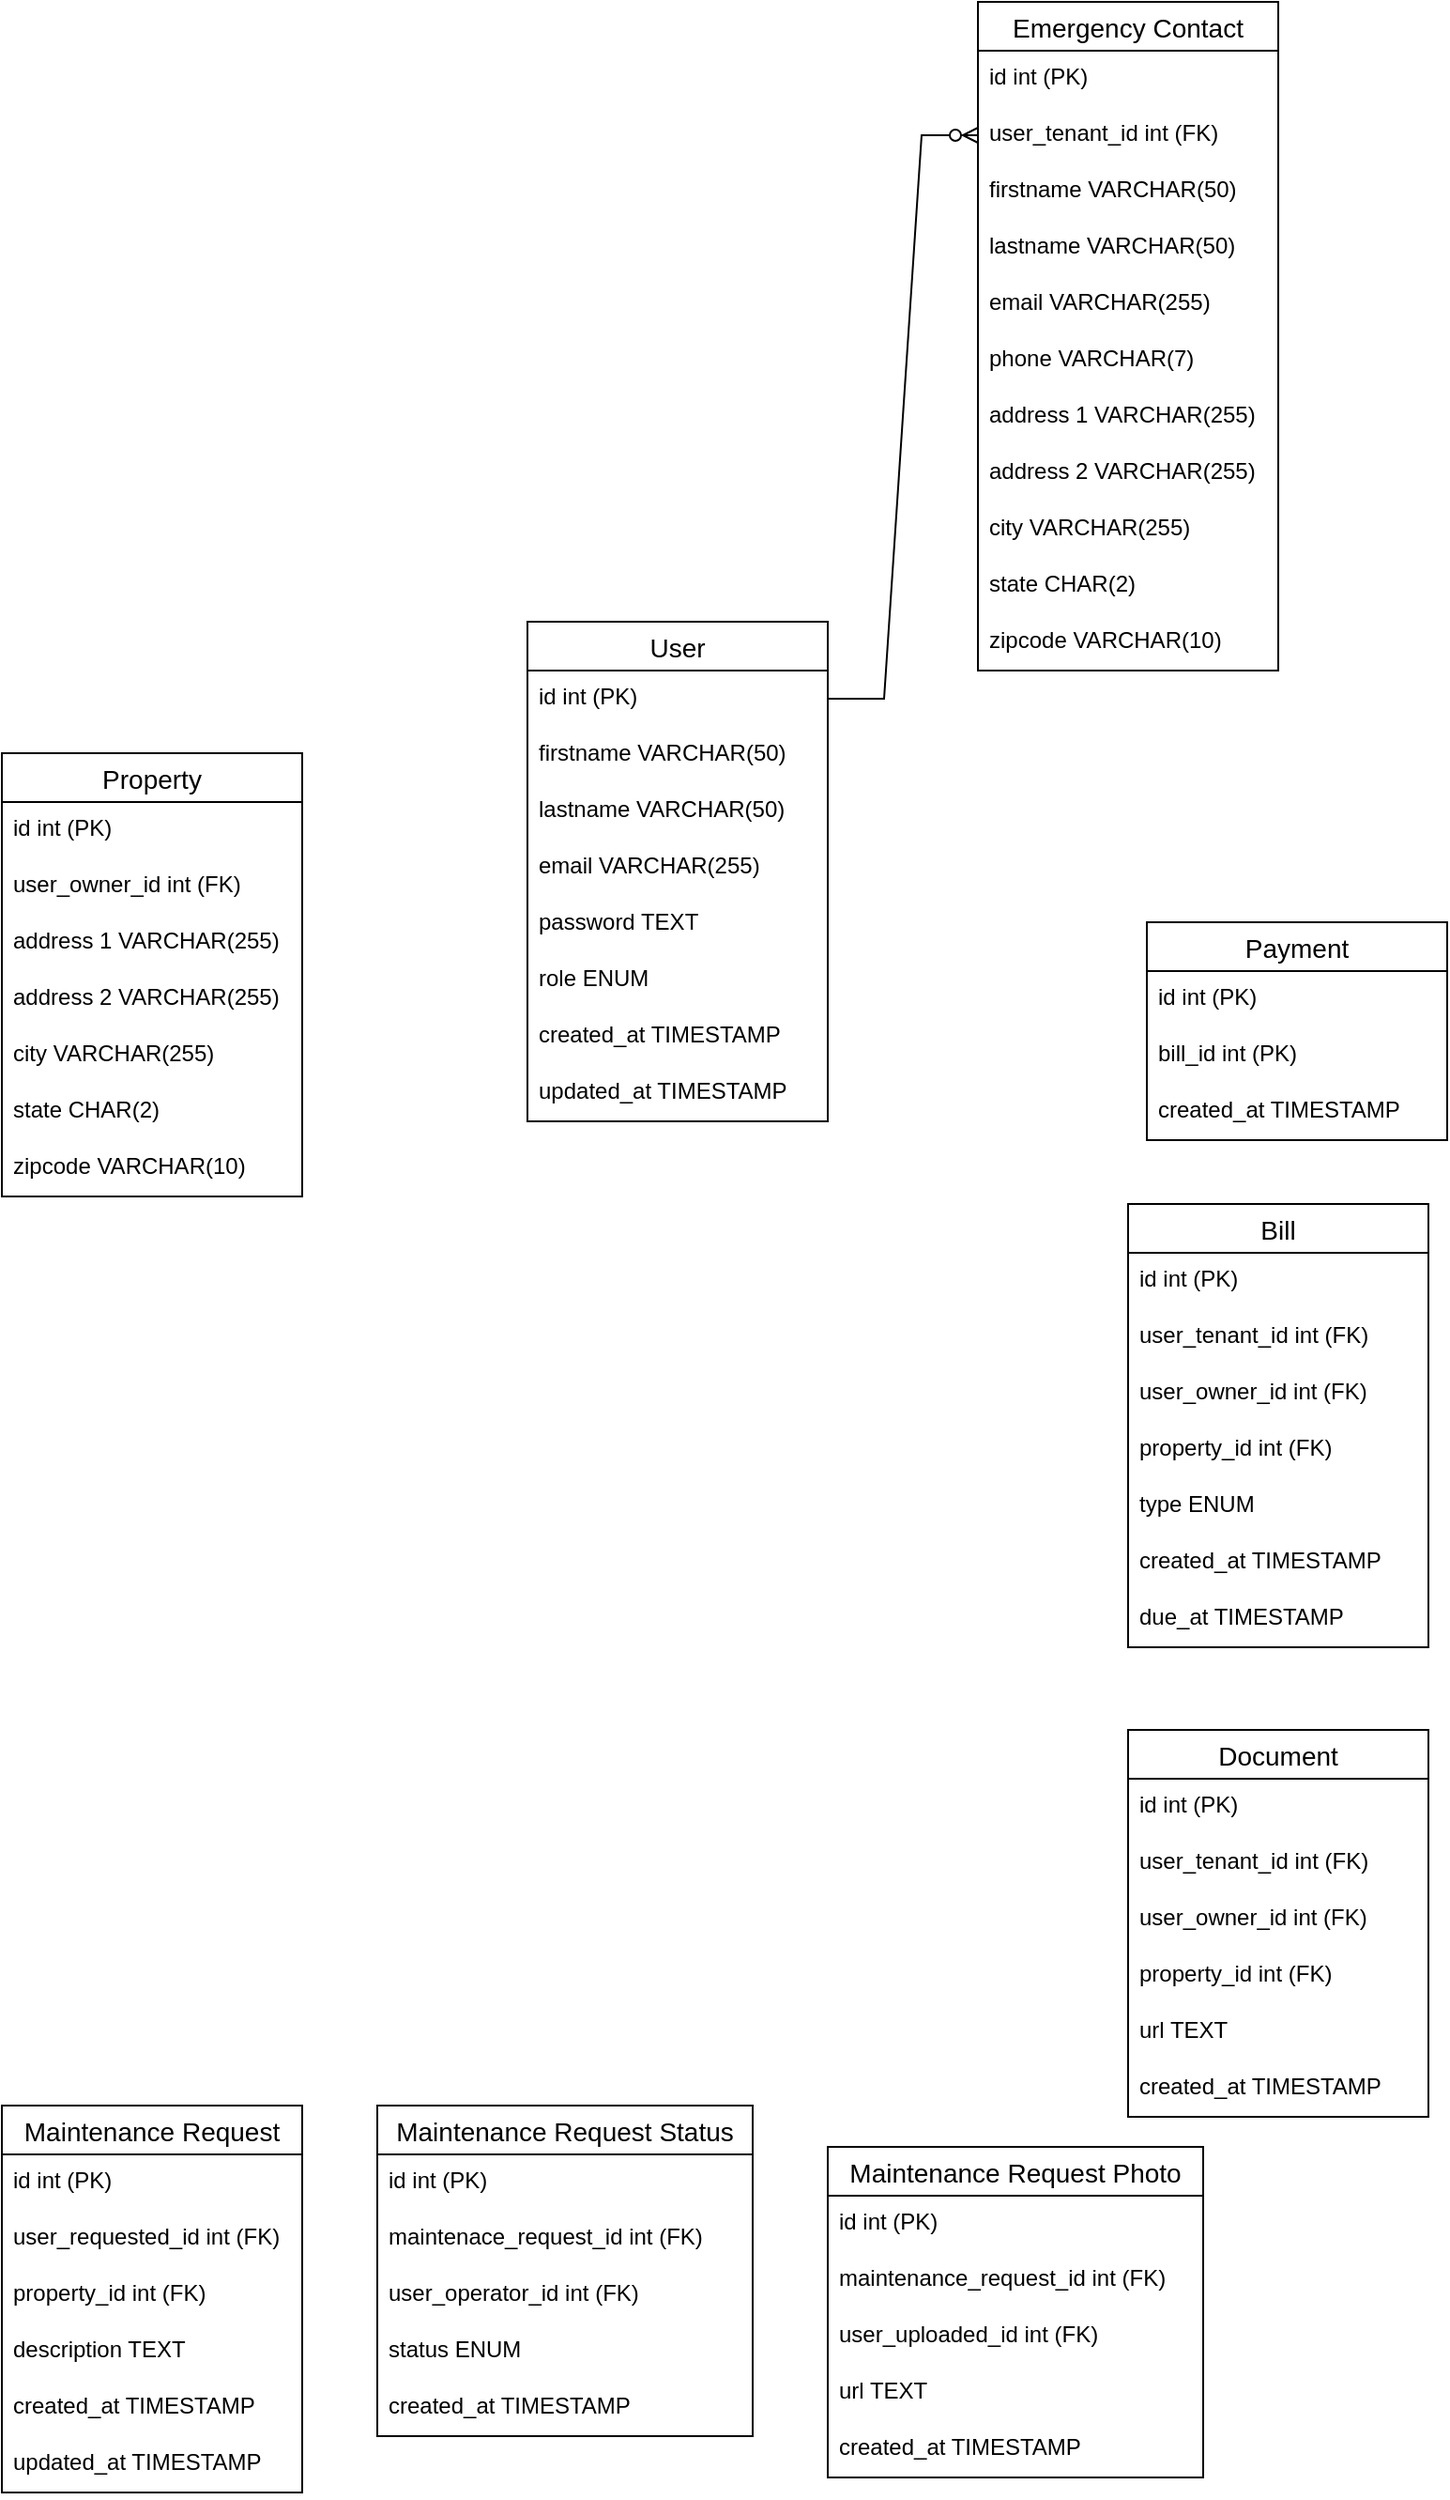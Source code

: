<mxfile version="26.0.16">
  <diagram name="Page-1" id="dDyZ5hITTit1yENBN7Pa">
    <mxGraphModel grid="1" page="1" gridSize="10" guides="1" tooltips="1" connect="1" arrows="1" fold="1" pageScale="1" pageWidth="850" pageHeight="1100" math="0" shadow="0">
      <root>
        <mxCell id="0" />
        <mxCell id="1" parent="0" />
        <mxCell id="JdG8NvkZSWpxvbeJYt1V-14" value="User" style="swimlane;fontStyle=0;childLayout=stackLayout;horizontal=1;startSize=26;horizontalStack=0;resizeParent=1;resizeParentMax=0;resizeLast=0;collapsible=1;marginBottom=0;align=center;fontSize=14;swimlaneFillColor=default;" vertex="1" parent="1">
          <mxGeometry x="320" y="-350" width="160" height="266" as="geometry" />
        </mxCell>
        <mxCell id="JdG8NvkZSWpxvbeJYt1V-15" value="id int (PK)" style="text;strokeColor=none;fillColor=none;spacingLeft=4;spacingRight=4;overflow=hidden;rotatable=0;points=[[0,0.5],[1,0.5]];portConstraint=eastwest;fontSize=12;whiteSpace=wrap;html=1;" vertex="1" parent="JdG8NvkZSWpxvbeJYt1V-14">
          <mxGeometry y="26" width="160" height="30" as="geometry" />
        </mxCell>
        <mxCell id="JdG8NvkZSWpxvbeJYt1V-16" value="firstname VARCHAR(50)" style="text;strokeColor=none;fillColor=none;spacingLeft=4;spacingRight=4;overflow=hidden;rotatable=0;points=[[0,0.5],[1,0.5]];portConstraint=eastwest;fontSize=12;whiteSpace=wrap;html=1;" vertex="1" parent="JdG8NvkZSWpxvbeJYt1V-14">
          <mxGeometry y="56" width="160" height="30" as="geometry" />
        </mxCell>
        <mxCell id="JdG8NvkZSWpxvbeJYt1V-17" value="lastname VARCHAR(50)" style="text;strokeColor=none;fillColor=none;spacingLeft=4;spacingRight=4;overflow=hidden;rotatable=0;points=[[0,0.5],[1,0.5]];portConstraint=eastwest;fontSize=12;whiteSpace=wrap;html=1;" vertex="1" parent="JdG8NvkZSWpxvbeJYt1V-14">
          <mxGeometry y="86" width="160" height="30" as="geometry" />
        </mxCell>
        <mxCell id="JdG8NvkZSWpxvbeJYt1V-19" value="email VARCHAR(255)&amp;nbsp;" style="text;strokeColor=none;fillColor=none;spacingLeft=4;spacingRight=4;overflow=hidden;rotatable=0;points=[[0,0.5],[1,0.5]];portConstraint=eastwest;fontSize=12;whiteSpace=wrap;html=1;" vertex="1" parent="JdG8NvkZSWpxvbeJYt1V-14">
          <mxGeometry y="116" width="160" height="30" as="geometry" />
        </mxCell>
        <mxCell id="JdG8NvkZSWpxvbeJYt1V-20" value="password TEXT" style="text;strokeColor=none;fillColor=none;spacingLeft=4;spacingRight=4;overflow=hidden;rotatable=0;points=[[0,0.5],[1,0.5]];portConstraint=eastwest;fontSize=12;whiteSpace=wrap;html=1;" vertex="1" parent="JdG8NvkZSWpxvbeJYt1V-14">
          <mxGeometry y="146" width="160" height="30" as="geometry" />
        </mxCell>
        <mxCell id="JdG8NvkZSWpxvbeJYt1V-21" value="role ENUM" style="text;strokeColor=none;fillColor=none;spacingLeft=4;spacingRight=4;overflow=hidden;rotatable=0;points=[[0,0.5],[1,0.5]];portConstraint=eastwest;fontSize=12;whiteSpace=wrap;html=1;" vertex="1" parent="JdG8NvkZSWpxvbeJYt1V-14">
          <mxGeometry y="176" width="160" height="30" as="geometry" />
        </mxCell>
        <mxCell id="JdG8NvkZSWpxvbeJYt1V-22" value="created_at TIMESTAMP" style="text;strokeColor=none;fillColor=none;spacingLeft=4;spacingRight=4;overflow=hidden;rotatable=0;points=[[0,0.5],[1,0.5]];portConstraint=eastwest;fontSize=12;whiteSpace=wrap;html=1;" vertex="1" parent="JdG8NvkZSWpxvbeJYt1V-14">
          <mxGeometry y="206" width="160" height="30" as="geometry" />
        </mxCell>
        <mxCell id="JdG8NvkZSWpxvbeJYt1V-23" value="updated_at TIMESTAMP" style="text;strokeColor=none;fillColor=none;spacingLeft=4;spacingRight=4;overflow=hidden;rotatable=0;points=[[0,0.5],[1,0.5]];portConstraint=eastwest;fontSize=12;whiteSpace=wrap;html=1;" vertex="1" parent="JdG8NvkZSWpxvbeJYt1V-14">
          <mxGeometry y="236" width="160" height="30" as="geometry" />
        </mxCell>
        <mxCell id="JdG8NvkZSWpxvbeJYt1V-24" value="Emergency Contact" style="swimlane;fontStyle=0;childLayout=stackLayout;horizontal=1;startSize=26;horizontalStack=0;resizeParent=1;resizeParentMax=0;resizeLast=0;collapsible=1;marginBottom=0;align=center;fontSize=14;" vertex="1" parent="1">
          <mxGeometry x="560" y="-680" width="160" height="356" as="geometry" />
        </mxCell>
        <mxCell id="JdG8NvkZSWpxvbeJYt1V-25" value="id int (PK)" style="text;strokeColor=none;fillColor=none;spacingLeft=4;spacingRight=4;overflow=hidden;rotatable=0;points=[[0,0.5],[1,0.5]];portConstraint=eastwest;fontSize=12;whiteSpace=wrap;html=1;" vertex="1" parent="JdG8NvkZSWpxvbeJYt1V-24">
          <mxGeometry y="26" width="160" height="30" as="geometry" />
        </mxCell>
        <mxCell id="JdG8NvkZSWpxvbeJYt1V-26" value="user_tenant_id int (FK)" style="text;strokeColor=none;fillColor=none;spacingLeft=4;spacingRight=4;overflow=hidden;rotatable=0;points=[[0,0.5],[1,0.5]];portConstraint=eastwest;fontSize=12;whiteSpace=wrap;html=1;" vertex="1" parent="JdG8NvkZSWpxvbeJYt1V-24">
          <mxGeometry y="56" width="160" height="30" as="geometry" />
        </mxCell>
        <mxCell id="JdG8NvkZSWpxvbeJYt1V-27" value="firstname VARCHAR(50)" style="text;strokeColor=none;fillColor=none;spacingLeft=4;spacingRight=4;overflow=hidden;rotatable=0;points=[[0,0.5],[1,0.5]];portConstraint=eastwest;fontSize=12;whiteSpace=wrap;html=1;" vertex="1" parent="JdG8NvkZSWpxvbeJYt1V-24">
          <mxGeometry y="86" width="160" height="30" as="geometry" />
        </mxCell>
        <mxCell id="JdG8NvkZSWpxvbeJYt1V-28" value="lastname VARCHAR(50)" style="text;strokeColor=none;fillColor=none;spacingLeft=4;spacingRight=4;overflow=hidden;rotatable=0;points=[[0,0.5],[1,0.5]];portConstraint=eastwest;fontSize=12;whiteSpace=wrap;html=1;" vertex="1" parent="JdG8NvkZSWpxvbeJYt1V-24">
          <mxGeometry y="116" width="160" height="30" as="geometry" />
        </mxCell>
        <mxCell id="JdG8NvkZSWpxvbeJYt1V-29" value="email VARCHAR(255)" style="text;strokeColor=none;fillColor=none;spacingLeft=4;spacingRight=4;overflow=hidden;rotatable=0;points=[[0,0.5],[1,0.5]];portConstraint=eastwest;fontSize=12;whiteSpace=wrap;html=1;" vertex="1" parent="JdG8NvkZSWpxvbeJYt1V-24">
          <mxGeometry y="146" width="160" height="30" as="geometry" />
        </mxCell>
        <mxCell id="JdG8NvkZSWpxvbeJYt1V-30" value="phone VARCHAR(7)" style="text;strokeColor=none;fillColor=none;spacingLeft=4;spacingRight=4;overflow=hidden;rotatable=0;points=[[0,0.5],[1,0.5]];portConstraint=eastwest;fontSize=12;whiteSpace=wrap;html=1;" vertex="1" parent="JdG8NvkZSWpxvbeJYt1V-24">
          <mxGeometry y="176" width="160" height="30" as="geometry" />
        </mxCell>
        <mxCell id="JdG8NvkZSWpxvbeJYt1V-31" value="address 1 VARCHAR(255)" style="text;strokeColor=none;fillColor=none;spacingLeft=4;spacingRight=4;overflow=hidden;rotatable=0;points=[[0,0.5],[1,0.5]];portConstraint=eastwest;fontSize=12;whiteSpace=wrap;html=1;" vertex="1" parent="JdG8NvkZSWpxvbeJYt1V-24">
          <mxGeometry y="206" width="160" height="30" as="geometry" />
        </mxCell>
        <mxCell id="JdG8NvkZSWpxvbeJYt1V-32" value="address 2 VARCHAR(255)" style="text;strokeColor=none;fillColor=none;spacingLeft=4;spacingRight=4;overflow=hidden;rotatable=0;points=[[0,0.5],[1,0.5]];portConstraint=eastwest;fontSize=12;whiteSpace=wrap;html=1;" vertex="1" parent="JdG8NvkZSWpxvbeJYt1V-24">
          <mxGeometry y="236" width="160" height="30" as="geometry" />
        </mxCell>
        <mxCell id="JdG8NvkZSWpxvbeJYt1V-33" value="city VARCHAR(255)" style="text;strokeColor=none;fillColor=none;spacingLeft=4;spacingRight=4;overflow=hidden;rotatable=0;points=[[0,0.5],[1,0.5]];portConstraint=eastwest;fontSize=12;whiteSpace=wrap;html=1;" vertex="1" parent="JdG8NvkZSWpxvbeJYt1V-24">
          <mxGeometry y="266" width="160" height="30" as="geometry" />
        </mxCell>
        <mxCell id="JdG8NvkZSWpxvbeJYt1V-34" value="state CHAR(2)" style="text;strokeColor=none;fillColor=none;spacingLeft=4;spacingRight=4;overflow=hidden;rotatable=0;points=[[0,0.5],[1,0.5]];portConstraint=eastwest;fontSize=12;whiteSpace=wrap;html=1;" vertex="1" parent="JdG8NvkZSWpxvbeJYt1V-24">
          <mxGeometry y="296" width="160" height="30" as="geometry" />
        </mxCell>
        <mxCell id="JdG8NvkZSWpxvbeJYt1V-35" value="zipcode VARCHAR(10)" style="text;strokeColor=none;fillColor=none;spacingLeft=4;spacingRight=4;overflow=hidden;rotatable=0;points=[[0,0.5],[1,0.5]];portConstraint=eastwest;fontSize=12;whiteSpace=wrap;html=1;" vertex="1" parent="JdG8NvkZSWpxvbeJYt1V-24">
          <mxGeometry y="326" width="160" height="30" as="geometry" />
        </mxCell>
        <mxCell id="JdG8NvkZSWpxvbeJYt1V-36" value="Property" style="swimlane;fontStyle=0;childLayout=stackLayout;horizontal=1;startSize=26;horizontalStack=0;resizeParent=1;resizeParentMax=0;resizeLast=0;collapsible=1;marginBottom=0;align=center;fontSize=14;" vertex="1" parent="1">
          <mxGeometry x="40" y="-280" width="160" height="236" as="geometry" />
        </mxCell>
        <mxCell id="JdG8NvkZSWpxvbeJYt1V-37" value="id int (PK)" style="text;strokeColor=none;fillColor=none;spacingLeft=4;spacingRight=4;overflow=hidden;rotatable=0;points=[[0,0.5],[1,0.5]];portConstraint=eastwest;fontSize=12;whiteSpace=wrap;html=1;" vertex="1" parent="JdG8NvkZSWpxvbeJYt1V-36">
          <mxGeometry y="26" width="160" height="30" as="geometry" />
        </mxCell>
        <mxCell id="JdG8NvkZSWpxvbeJYt1V-38" value="user_owner_id int (FK)" style="text;strokeColor=none;fillColor=none;spacingLeft=4;spacingRight=4;overflow=hidden;rotatable=0;points=[[0,0.5],[1,0.5]];portConstraint=eastwest;fontSize=12;whiteSpace=wrap;html=1;" vertex="1" parent="JdG8NvkZSWpxvbeJYt1V-36">
          <mxGeometry y="56" width="160" height="30" as="geometry" />
        </mxCell>
        <mxCell id="JdG8NvkZSWpxvbeJYt1V-39" value="address 1 VARCHAR(255)" style="text;strokeColor=none;fillColor=none;spacingLeft=4;spacingRight=4;overflow=hidden;rotatable=0;points=[[0,0.5],[1,0.5]];portConstraint=eastwest;fontSize=12;whiteSpace=wrap;html=1;" vertex="1" parent="JdG8NvkZSWpxvbeJYt1V-36">
          <mxGeometry y="86" width="160" height="30" as="geometry" />
        </mxCell>
        <mxCell id="JdG8NvkZSWpxvbeJYt1V-40" value="address 2 VARCHAR(255)" style="text;strokeColor=none;fillColor=none;spacingLeft=4;spacingRight=4;overflow=hidden;rotatable=0;points=[[0,0.5],[1,0.5]];portConstraint=eastwest;fontSize=12;whiteSpace=wrap;html=1;" vertex="1" parent="JdG8NvkZSWpxvbeJYt1V-36">
          <mxGeometry y="116" width="160" height="30" as="geometry" />
        </mxCell>
        <mxCell id="JdG8NvkZSWpxvbeJYt1V-41" value="city VARCHAR(255)" style="text;strokeColor=none;fillColor=none;spacingLeft=4;spacingRight=4;overflow=hidden;rotatable=0;points=[[0,0.5],[1,0.5]];portConstraint=eastwest;fontSize=12;whiteSpace=wrap;html=1;" vertex="1" parent="JdG8NvkZSWpxvbeJYt1V-36">
          <mxGeometry y="146" width="160" height="30" as="geometry" />
        </mxCell>
        <mxCell id="JdG8NvkZSWpxvbeJYt1V-42" value="state CHAR(2)" style="text;strokeColor=none;fillColor=none;spacingLeft=4;spacingRight=4;overflow=hidden;rotatable=0;points=[[0,0.5],[1,0.5]];portConstraint=eastwest;fontSize=12;whiteSpace=wrap;html=1;" vertex="1" parent="JdG8NvkZSWpxvbeJYt1V-36">
          <mxGeometry y="176" width="160" height="30" as="geometry" />
        </mxCell>
        <mxCell id="JdG8NvkZSWpxvbeJYt1V-43" value="zipcode VARCHAR(10)" style="text;strokeColor=none;fillColor=none;spacingLeft=4;spacingRight=4;overflow=hidden;rotatable=0;points=[[0,0.5],[1,0.5]];portConstraint=eastwest;fontSize=12;whiteSpace=wrap;html=1;" vertex="1" parent="JdG8NvkZSWpxvbeJYt1V-36">
          <mxGeometry y="206" width="160" height="30" as="geometry" />
        </mxCell>
        <mxCell id="JdG8NvkZSWpxvbeJYt1V-53" value="Maintenance Request" style="swimlane;fontStyle=0;childLayout=stackLayout;horizontal=1;startSize=26;horizontalStack=0;resizeParent=1;resizeParentMax=0;resizeLast=0;collapsible=1;marginBottom=0;align=center;fontSize=14;" vertex="1" parent="1">
          <mxGeometry x="40" y="440" width="160" height="206" as="geometry" />
        </mxCell>
        <mxCell id="JdG8NvkZSWpxvbeJYt1V-54" value="id int (PK)" style="text;strokeColor=none;fillColor=none;spacingLeft=4;spacingRight=4;overflow=hidden;rotatable=0;points=[[0,0.5],[1,0.5]];portConstraint=eastwest;fontSize=12;whiteSpace=wrap;html=1;" vertex="1" parent="JdG8NvkZSWpxvbeJYt1V-53">
          <mxGeometry y="26" width="160" height="30" as="geometry" />
        </mxCell>
        <mxCell id="JdG8NvkZSWpxvbeJYt1V-55" value="user_requested_id int (FK)" style="text;strokeColor=none;fillColor=none;spacingLeft=4;spacingRight=4;overflow=hidden;rotatable=0;points=[[0,0.5],[1,0.5]];portConstraint=eastwest;fontSize=12;whiteSpace=wrap;html=1;" vertex="1" parent="JdG8NvkZSWpxvbeJYt1V-53">
          <mxGeometry y="56" width="160" height="30" as="geometry" />
        </mxCell>
        <mxCell id="JdG8NvkZSWpxvbeJYt1V-56" value="property_id int (FK)" style="text;strokeColor=none;fillColor=none;spacingLeft=4;spacingRight=4;overflow=hidden;rotatable=0;points=[[0,0.5],[1,0.5]];portConstraint=eastwest;fontSize=12;whiteSpace=wrap;html=1;" vertex="1" parent="JdG8NvkZSWpxvbeJYt1V-53">
          <mxGeometry y="86" width="160" height="30" as="geometry" />
        </mxCell>
        <mxCell id="JdG8NvkZSWpxvbeJYt1V-60" value="description TEXT" style="text;strokeColor=none;fillColor=none;spacingLeft=4;spacingRight=4;overflow=hidden;rotatable=0;points=[[0,0.5],[1,0.5]];portConstraint=eastwest;fontSize=12;whiteSpace=wrap;html=1;" vertex="1" parent="JdG8NvkZSWpxvbeJYt1V-53">
          <mxGeometry y="116" width="160" height="30" as="geometry" />
        </mxCell>
        <mxCell id="JdG8NvkZSWpxvbeJYt1V-58" value="created_at TIMESTAMP" style="text;strokeColor=none;fillColor=none;spacingLeft=4;spacingRight=4;overflow=hidden;rotatable=0;points=[[0,0.5],[1,0.5]];portConstraint=eastwest;fontSize=12;whiteSpace=wrap;html=1;" vertex="1" parent="JdG8NvkZSWpxvbeJYt1V-53">
          <mxGeometry y="146" width="160" height="30" as="geometry" />
        </mxCell>
        <mxCell id="JdG8NvkZSWpxvbeJYt1V-61" value="updated_at TIMESTAMP" style="text;strokeColor=none;fillColor=none;spacingLeft=4;spacingRight=4;overflow=hidden;rotatable=0;points=[[0,0.5],[1,0.5]];portConstraint=eastwest;fontSize=12;whiteSpace=wrap;html=1;" vertex="1" parent="JdG8NvkZSWpxvbeJYt1V-53">
          <mxGeometry y="176" width="160" height="30" as="geometry" />
        </mxCell>
        <mxCell id="JdG8NvkZSWpxvbeJYt1V-72" value="Maintenance Request Status" style="swimlane;fontStyle=0;childLayout=stackLayout;horizontal=1;startSize=26;horizontalStack=0;resizeParent=1;resizeParentMax=0;resizeLast=0;collapsible=1;marginBottom=0;align=center;fontSize=14;" vertex="1" parent="1">
          <mxGeometry x="240" y="440" width="200" height="176" as="geometry" />
        </mxCell>
        <mxCell id="JdG8NvkZSWpxvbeJYt1V-73" value="id int (PK)" style="text;strokeColor=none;fillColor=none;spacingLeft=4;spacingRight=4;overflow=hidden;rotatable=0;points=[[0,0.5],[1,0.5]];portConstraint=eastwest;fontSize=12;whiteSpace=wrap;html=1;" vertex="1" parent="JdG8NvkZSWpxvbeJYt1V-72">
          <mxGeometry y="26" width="200" height="30" as="geometry" />
        </mxCell>
        <mxCell id="JdG8NvkZSWpxvbeJYt1V-76" value="maintenace_request_id int (FK)" style="text;strokeColor=none;fillColor=none;spacingLeft=4;spacingRight=4;overflow=hidden;rotatable=0;points=[[0,0.5],[1,0.5]];portConstraint=eastwest;fontSize=12;whiteSpace=wrap;html=1;" vertex="1" parent="JdG8NvkZSWpxvbeJYt1V-72">
          <mxGeometry y="56" width="200" height="30" as="geometry" />
        </mxCell>
        <mxCell id="JdG8NvkZSWpxvbeJYt1V-74" value="user_operator_id int (FK)" style="text;strokeColor=none;fillColor=none;spacingLeft=4;spacingRight=4;overflow=hidden;rotatable=0;points=[[0,0.5],[1,0.5]];portConstraint=eastwest;fontSize=12;whiteSpace=wrap;html=1;" vertex="1" parent="JdG8NvkZSWpxvbeJYt1V-72">
          <mxGeometry y="86" width="200" height="30" as="geometry" />
        </mxCell>
        <mxCell id="JdG8NvkZSWpxvbeJYt1V-75" value="status ENUM" style="text;strokeColor=none;fillColor=none;spacingLeft=4;spacingRight=4;overflow=hidden;rotatable=0;points=[[0,0.5],[1,0.5]];portConstraint=eastwest;fontSize=12;whiteSpace=wrap;html=1;" vertex="1" parent="JdG8NvkZSWpxvbeJYt1V-72">
          <mxGeometry y="116" width="200" height="30" as="geometry" />
        </mxCell>
        <mxCell id="JdG8NvkZSWpxvbeJYt1V-77" value="created_at TIMESTAMP" style="text;strokeColor=none;fillColor=none;spacingLeft=4;spacingRight=4;overflow=hidden;rotatable=0;points=[[0,0.5],[1,0.5]];portConstraint=eastwest;fontSize=12;whiteSpace=wrap;html=1;" vertex="1" parent="JdG8NvkZSWpxvbeJYt1V-72">
          <mxGeometry y="146" width="200" height="30" as="geometry" />
        </mxCell>
        <mxCell id="JdG8NvkZSWpxvbeJYt1V-80" value="Maintenance Request Photo" style="swimlane;fontStyle=0;childLayout=stackLayout;horizontal=1;startSize=26;horizontalStack=0;resizeParent=1;resizeParentMax=0;resizeLast=0;collapsible=1;marginBottom=0;align=center;fontSize=14;" vertex="1" parent="1">
          <mxGeometry x="480" y="462" width="200" height="176" as="geometry" />
        </mxCell>
        <mxCell id="JdG8NvkZSWpxvbeJYt1V-81" value="id int (PK)" style="text;strokeColor=none;fillColor=none;spacingLeft=4;spacingRight=4;overflow=hidden;rotatable=0;points=[[0,0.5],[1,0.5]];portConstraint=eastwest;fontSize=12;whiteSpace=wrap;html=1;" vertex="1" parent="JdG8NvkZSWpxvbeJYt1V-80">
          <mxGeometry y="26" width="200" height="30" as="geometry" />
        </mxCell>
        <mxCell id="JdG8NvkZSWpxvbeJYt1V-82" value="maintenance_request_id int (FK)" style="text;strokeColor=none;fillColor=none;spacingLeft=4;spacingRight=4;overflow=hidden;rotatable=0;points=[[0,0.5],[1,0.5]];portConstraint=eastwest;fontSize=12;whiteSpace=wrap;html=1;" vertex="1" parent="JdG8NvkZSWpxvbeJYt1V-80">
          <mxGeometry y="56" width="200" height="30" as="geometry" />
        </mxCell>
        <mxCell id="ExnxWNt5GKioIzFJlIjr-1" value="user_uploaded_id int (FK)" style="text;strokeColor=none;fillColor=none;spacingLeft=4;spacingRight=4;overflow=hidden;rotatable=0;points=[[0,0.5],[1,0.5]];portConstraint=eastwest;fontSize=12;whiteSpace=wrap;html=1;" vertex="1" parent="JdG8NvkZSWpxvbeJYt1V-80">
          <mxGeometry y="86" width="200" height="30" as="geometry" />
        </mxCell>
        <mxCell id="JdG8NvkZSWpxvbeJYt1V-92" value="url TEXT" style="text;strokeColor=none;fillColor=none;spacingLeft=4;spacingRight=4;overflow=hidden;rotatable=0;points=[[0,0.5],[1,0.5]];portConstraint=eastwest;fontSize=12;whiteSpace=wrap;html=1;" vertex="1" parent="JdG8NvkZSWpxvbeJYt1V-80">
          <mxGeometry y="116" width="200" height="30" as="geometry" />
        </mxCell>
        <mxCell id="JdG8NvkZSWpxvbeJYt1V-83" value="created_at TIMESTAMP" style="text;strokeColor=none;fillColor=none;spacingLeft=4;spacingRight=4;overflow=hidden;rotatable=0;points=[[0,0.5],[1,0.5]];portConstraint=eastwest;fontSize=12;whiteSpace=wrap;html=1;" vertex="1" parent="JdG8NvkZSWpxvbeJYt1V-80">
          <mxGeometry y="146" width="200" height="30" as="geometry" />
        </mxCell>
        <mxCell id="JdG8NvkZSWpxvbeJYt1V-84" value="Payment" style="swimlane;fontStyle=0;childLayout=stackLayout;horizontal=1;startSize=26;horizontalStack=0;resizeParent=1;resizeParentMax=0;resizeLast=0;collapsible=1;marginBottom=0;align=center;fontSize=14;" vertex="1" parent="1">
          <mxGeometry x="650" y="-190" width="160" height="116" as="geometry" />
        </mxCell>
        <mxCell id="JdG8NvkZSWpxvbeJYt1V-85" value="id int (PK)" style="text;strokeColor=none;fillColor=none;spacingLeft=4;spacingRight=4;overflow=hidden;rotatable=0;points=[[0,0.5],[1,0.5]];portConstraint=eastwest;fontSize=12;whiteSpace=wrap;html=1;" vertex="1" parent="JdG8NvkZSWpxvbeJYt1V-84">
          <mxGeometry y="26" width="160" height="30" as="geometry" />
        </mxCell>
        <mxCell id="ExnxWNt5GKioIzFJlIjr-13" value="bill_id int (PK)" style="text;strokeColor=none;fillColor=none;spacingLeft=4;spacingRight=4;overflow=hidden;rotatable=0;points=[[0,0.5],[1,0.5]];portConstraint=eastwest;fontSize=12;whiteSpace=wrap;html=1;" vertex="1" parent="JdG8NvkZSWpxvbeJYt1V-84">
          <mxGeometry y="56" width="160" height="30" as="geometry" />
        </mxCell>
        <mxCell id="JdG8NvkZSWpxvbeJYt1V-90" value="created_at TIMESTAMP" style="text;strokeColor=none;fillColor=none;spacingLeft=4;spacingRight=4;overflow=hidden;rotatable=0;points=[[0,0.5],[1,0.5]];portConstraint=eastwest;fontSize=12;whiteSpace=wrap;html=1;" vertex="1" parent="JdG8NvkZSWpxvbeJYt1V-84">
          <mxGeometry y="86" width="160" height="30" as="geometry" />
        </mxCell>
        <mxCell id="JdG8NvkZSWpxvbeJYt1V-93" value="Document" style="swimlane;fontStyle=0;childLayout=stackLayout;horizontal=1;startSize=26;horizontalStack=0;resizeParent=1;resizeParentMax=0;resizeLast=0;collapsible=1;marginBottom=0;align=center;fontSize=14;" vertex="1" parent="1">
          <mxGeometry x="640" y="240" width="160" height="206" as="geometry" />
        </mxCell>
        <mxCell id="JdG8NvkZSWpxvbeJYt1V-94" value="id int (PK)" style="text;strokeColor=none;fillColor=none;spacingLeft=4;spacingRight=4;overflow=hidden;rotatable=0;points=[[0,0.5],[1,0.5]];portConstraint=eastwest;fontSize=12;whiteSpace=wrap;html=1;" vertex="1" parent="JdG8NvkZSWpxvbeJYt1V-93">
          <mxGeometry y="26" width="160" height="30" as="geometry" />
        </mxCell>
        <mxCell id="JdG8NvkZSWpxvbeJYt1V-95" value="user_tenant_id int (FK)" style="text;strokeColor=none;fillColor=none;spacingLeft=4;spacingRight=4;overflow=hidden;rotatable=0;points=[[0,0.5],[1,0.5]];portConstraint=eastwest;fontSize=12;whiteSpace=wrap;html=1;" vertex="1" parent="JdG8NvkZSWpxvbeJYt1V-93">
          <mxGeometry y="56" width="160" height="30" as="geometry" />
        </mxCell>
        <mxCell id="JdG8NvkZSWpxvbeJYt1V-96" value="user_owner_id int (FK)" style="text;strokeColor=none;fillColor=none;spacingLeft=4;spacingRight=4;overflow=hidden;rotatable=0;points=[[0,0.5],[1,0.5]];portConstraint=eastwest;fontSize=12;whiteSpace=wrap;html=1;" vertex="1" parent="JdG8NvkZSWpxvbeJYt1V-93">
          <mxGeometry y="86" width="160" height="30" as="geometry" />
        </mxCell>
        <mxCell id="JdG8NvkZSWpxvbeJYt1V-97" value="property_id int (FK)" style="text;strokeColor=none;fillColor=none;spacingLeft=4;spacingRight=4;overflow=hidden;rotatable=0;points=[[0,0.5],[1,0.5]];portConstraint=eastwest;fontSize=12;whiteSpace=wrap;html=1;" vertex="1" parent="JdG8NvkZSWpxvbeJYt1V-93">
          <mxGeometry y="116" width="160" height="30" as="geometry" />
        </mxCell>
        <mxCell id="ExnxWNt5GKioIzFJlIjr-2" value="url TEXT" style="text;strokeColor=none;fillColor=none;spacingLeft=4;spacingRight=4;overflow=hidden;rotatable=0;points=[[0,0.5],[1,0.5]];portConstraint=eastwest;fontSize=12;whiteSpace=wrap;html=1;" vertex="1" parent="JdG8NvkZSWpxvbeJYt1V-93">
          <mxGeometry y="146" width="160" height="30" as="geometry" />
        </mxCell>
        <mxCell id="JdG8NvkZSWpxvbeJYt1V-98" value="created_at TIMESTAMP" style="text;strokeColor=none;fillColor=none;spacingLeft=4;spacingRight=4;overflow=hidden;rotatable=0;points=[[0,0.5],[1,0.5]];portConstraint=eastwest;fontSize=12;whiteSpace=wrap;html=1;" vertex="1" parent="JdG8NvkZSWpxvbeJYt1V-93">
          <mxGeometry y="176" width="160" height="30" as="geometry" />
        </mxCell>
        <mxCell id="ExnxWNt5GKioIzFJlIjr-3" value="Bill" style="swimlane;fontStyle=0;childLayout=stackLayout;horizontal=1;startSize=26;horizontalStack=0;resizeParent=1;resizeParentMax=0;resizeLast=0;collapsible=1;marginBottom=0;align=center;fontSize=14;" vertex="1" parent="1">
          <mxGeometry x="640" y="-40" width="160" height="236" as="geometry" />
        </mxCell>
        <mxCell id="ExnxWNt5GKioIzFJlIjr-4" value="id int (PK)" style="text;strokeColor=none;fillColor=none;spacingLeft=4;spacingRight=4;overflow=hidden;rotatable=0;points=[[0,0.5],[1,0.5]];portConstraint=eastwest;fontSize=12;whiteSpace=wrap;html=1;" vertex="1" parent="ExnxWNt5GKioIzFJlIjr-3">
          <mxGeometry y="26" width="160" height="30" as="geometry" />
        </mxCell>
        <mxCell id="ExnxWNt5GKioIzFJlIjr-5" value="user_tenant_id int (FK)" style="text;strokeColor=none;fillColor=none;spacingLeft=4;spacingRight=4;overflow=hidden;rotatable=0;points=[[0,0.5],[1,0.5]];portConstraint=eastwest;fontSize=12;whiteSpace=wrap;html=1;" vertex="1" parent="ExnxWNt5GKioIzFJlIjr-3">
          <mxGeometry y="56" width="160" height="30" as="geometry" />
        </mxCell>
        <mxCell id="ExnxWNt5GKioIzFJlIjr-12" value="user_owner_id int (FK)" style="text;strokeColor=none;fillColor=none;spacingLeft=4;spacingRight=4;overflow=hidden;rotatable=0;points=[[0,0.5],[1,0.5]];portConstraint=eastwest;fontSize=12;whiteSpace=wrap;html=1;" vertex="1" parent="ExnxWNt5GKioIzFJlIjr-3">
          <mxGeometry y="86" width="160" height="30" as="geometry" />
        </mxCell>
        <mxCell id="ExnxWNt5GKioIzFJlIjr-11" value="property_id int (FK)" style="text;strokeColor=none;fillColor=none;spacingLeft=4;spacingRight=4;overflow=hidden;rotatable=0;points=[[0,0.5],[1,0.5]];portConstraint=eastwest;fontSize=12;whiteSpace=wrap;html=1;" vertex="1" parent="ExnxWNt5GKioIzFJlIjr-3">
          <mxGeometry y="116" width="160" height="30" as="geometry" />
        </mxCell>
        <mxCell id="ExnxWNt5GKioIzFJlIjr-6" value="type ENUM" style="text;strokeColor=none;fillColor=none;spacingLeft=4;spacingRight=4;overflow=hidden;rotatable=0;points=[[0,0.5],[1,0.5]];portConstraint=eastwest;fontSize=12;whiteSpace=wrap;html=1;" vertex="1" parent="ExnxWNt5GKioIzFJlIjr-3">
          <mxGeometry y="146" width="160" height="30" as="geometry" />
        </mxCell>
        <mxCell id="ExnxWNt5GKioIzFJlIjr-8" value="created_at TIMESTAMP" style="text;strokeColor=none;fillColor=none;spacingLeft=4;spacingRight=4;overflow=hidden;rotatable=0;points=[[0,0.5],[1,0.5]];portConstraint=eastwest;fontSize=12;whiteSpace=wrap;html=1;" vertex="1" parent="ExnxWNt5GKioIzFJlIjr-3">
          <mxGeometry y="176" width="160" height="30" as="geometry" />
        </mxCell>
        <mxCell id="ExnxWNt5GKioIzFJlIjr-9" value="due_at TIMESTAMP" style="text;strokeColor=none;fillColor=none;spacingLeft=4;spacingRight=4;overflow=hidden;rotatable=0;points=[[0,0.5],[1,0.5]];portConstraint=eastwest;fontSize=12;whiteSpace=wrap;html=1;" vertex="1" parent="ExnxWNt5GKioIzFJlIjr-3">
          <mxGeometry y="206" width="160" height="30" as="geometry" />
        </mxCell>
        <mxCell id="ExnxWNt5GKioIzFJlIjr-19" value="" style="edgeStyle=entityRelationEdgeStyle;fontSize=12;html=1;endArrow=ERzeroToMany;endFill=1;rounded=0;exitX=1;exitY=0.5;exitDx=0;exitDy=0;entryX=0;entryY=0.5;entryDx=0;entryDy=0;" edge="1" parent="1" source="JdG8NvkZSWpxvbeJYt1V-15" target="JdG8NvkZSWpxvbeJYt1V-26">
          <mxGeometry width="100" height="100" relative="1" as="geometry">
            <mxPoint x="560" y="-130" as="sourcePoint" />
            <mxPoint x="660" y="-230" as="targetPoint" />
          </mxGeometry>
        </mxCell>
      </root>
    </mxGraphModel>
  </diagram>
</mxfile>

